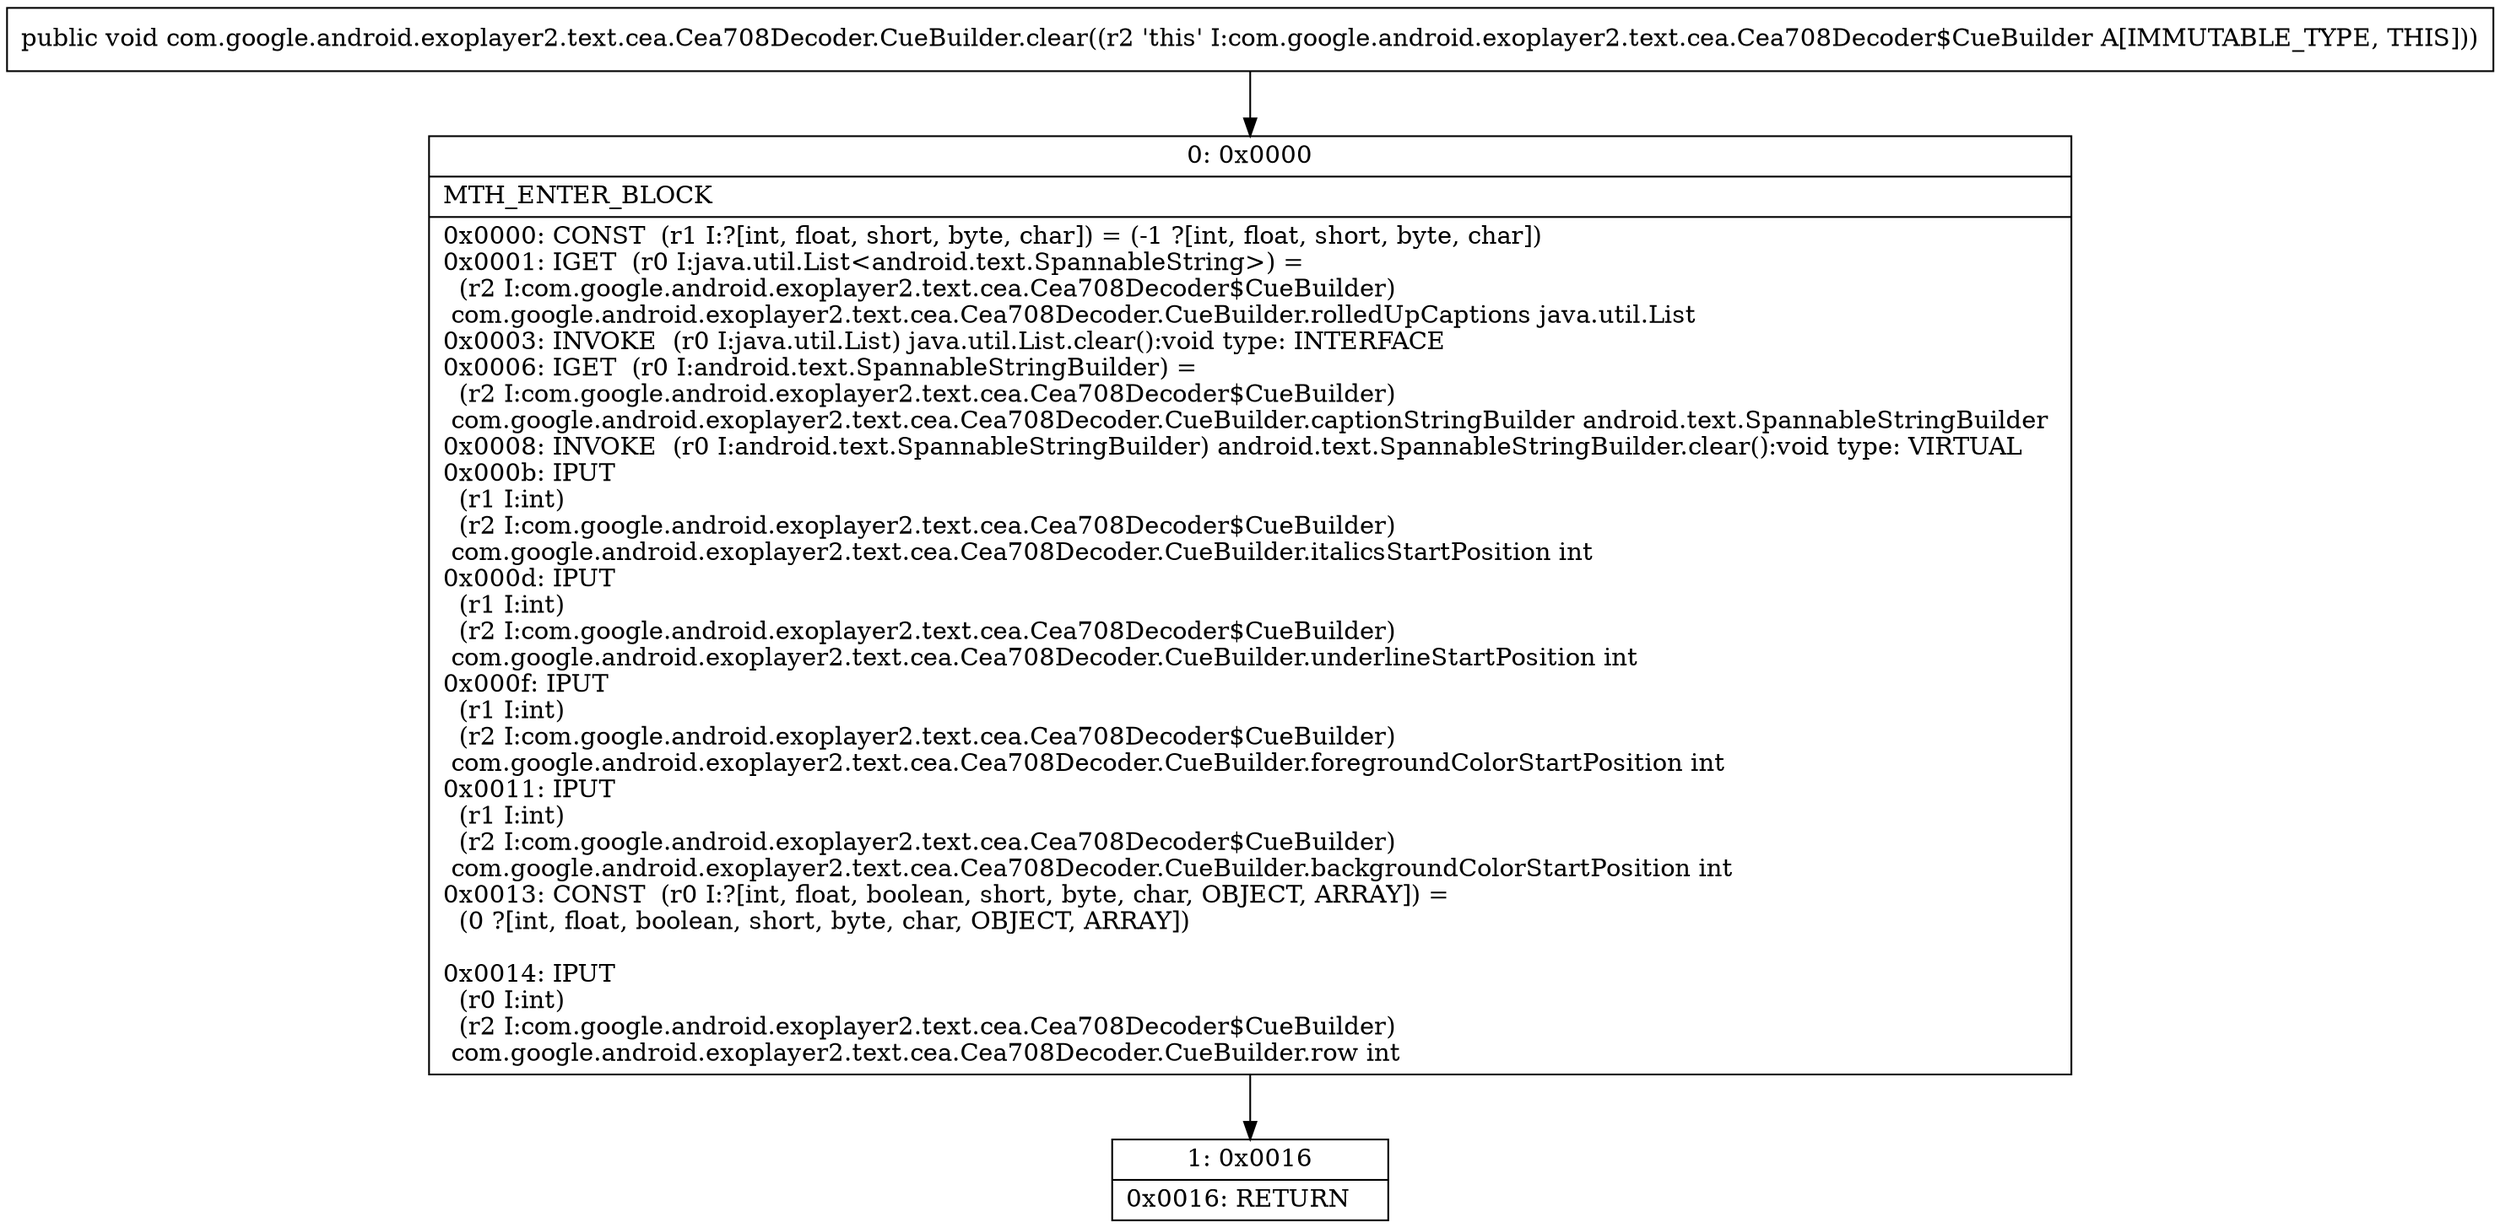 digraph "CFG forcom.google.android.exoplayer2.text.cea.Cea708Decoder.CueBuilder.clear()V" {
Node_0 [shape=record,label="{0\:\ 0x0000|MTH_ENTER_BLOCK\l|0x0000: CONST  (r1 I:?[int, float, short, byte, char]) = (\-1 ?[int, float, short, byte, char]) \l0x0001: IGET  (r0 I:java.util.List\<android.text.SpannableString\>) = \l  (r2 I:com.google.android.exoplayer2.text.cea.Cea708Decoder$CueBuilder)\l com.google.android.exoplayer2.text.cea.Cea708Decoder.CueBuilder.rolledUpCaptions java.util.List \l0x0003: INVOKE  (r0 I:java.util.List) java.util.List.clear():void type: INTERFACE \l0x0006: IGET  (r0 I:android.text.SpannableStringBuilder) = \l  (r2 I:com.google.android.exoplayer2.text.cea.Cea708Decoder$CueBuilder)\l com.google.android.exoplayer2.text.cea.Cea708Decoder.CueBuilder.captionStringBuilder android.text.SpannableStringBuilder \l0x0008: INVOKE  (r0 I:android.text.SpannableStringBuilder) android.text.SpannableStringBuilder.clear():void type: VIRTUAL \l0x000b: IPUT  \l  (r1 I:int)\l  (r2 I:com.google.android.exoplayer2.text.cea.Cea708Decoder$CueBuilder)\l com.google.android.exoplayer2.text.cea.Cea708Decoder.CueBuilder.italicsStartPosition int \l0x000d: IPUT  \l  (r1 I:int)\l  (r2 I:com.google.android.exoplayer2.text.cea.Cea708Decoder$CueBuilder)\l com.google.android.exoplayer2.text.cea.Cea708Decoder.CueBuilder.underlineStartPosition int \l0x000f: IPUT  \l  (r1 I:int)\l  (r2 I:com.google.android.exoplayer2.text.cea.Cea708Decoder$CueBuilder)\l com.google.android.exoplayer2.text.cea.Cea708Decoder.CueBuilder.foregroundColorStartPosition int \l0x0011: IPUT  \l  (r1 I:int)\l  (r2 I:com.google.android.exoplayer2.text.cea.Cea708Decoder$CueBuilder)\l com.google.android.exoplayer2.text.cea.Cea708Decoder.CueBuilder.backgroundColorStartPosition int \l0x0013: CONST  (r0 I:?[int, float, boolean, short, byte, char, OBJECT, ARRAY]) = \l  (0 ?[int, float, boolean, short, byte, char, OBJECT, ARRAY])\l \l0x0014: IPUT  \l  (r0 I:int)\l  (r2 I:com.google.android.exoplayer2.text.cea.Cea708Decoder$CueBuilder)\l com.google.android.exoplayer2.text.cea.Cea708Decoder.CueBuilder.row int \l}"];
Node_1 [shape=record,label="{1\:\ 0x0016|0x0016: RETURN   \l}"];
MethodNode[shape=record,label="{public void com.google.android.exoplayer2.text.cea.Cea708Decoder.CueBuilder.clear((r2 'this' I:com.google.android.exoplayer2.text.cea.Cea708Decoder$CueBuilder A[IMMUTABLE_TYPE, THIS])) }"];
MethodNode -> Node_0;
Node_0 -> Node_1;
}

